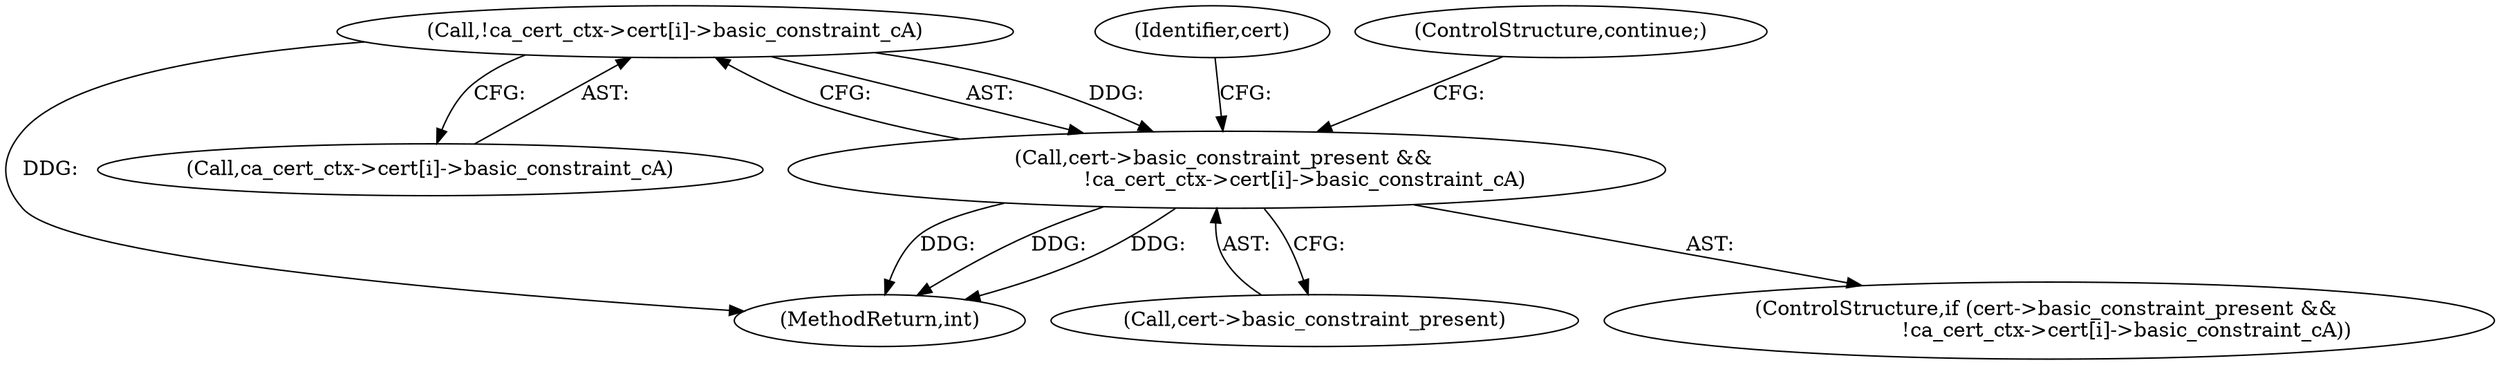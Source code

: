 digraph "0_axtls-8266_5efe2947ab45e81d84b5f707c51d1c64be52f36c_1@array" {
"1000306" [label="(Call,!ca_cert_ctx->cert[i]->basic_constraint_cA)"];
"1000302" [label="(Call,cert->basic_constraint_present && \n                        !ca_cert_ctx->cert[i]->basic_constraint_cA)"];
"1000307" [label="(Call,ca_cert_ctx->cert[i]->basic_constraint_cA)"];
"1000301" [label="(ControlStructure,if (cert->basic_constraint_present && \n                        !ca_cert_ctx->cert[i]->basic_constraint_cA))"];
"1000302" [label="(Call,cert->basic_constraint_present && \n                        !ca_cert_ctx->cert[i]->basic_constraint_cA)"];
"1000314" [label="(ControlStructure,continue;)"];
"1000303" [label="(Call,cert->basic_constraint_present)"];
"1000306" [label="(Call,!ca_cert_ctx->cert[i]->basic_constraint_cA)"];
"1000496" [label="(MethodReturn,int)"];
"1000319" [label="(Identifier,cert)"];
"1000306" -> "1000302"  [label="AST: "];
"1000306" -> "1000307"  [label="CFG: "];
"1000307" -> "1000306"  [label="AST: "];
"1000302" -> "1000306"  [label="CFG: "];
"1000306" -> "1000496"  [label="DDG: "];
"1000306" -> "1000302"  [label="DDG: "];
"1000302" -> "1000301"  [label="AST: "];
"1000302" -> "1000303"  [label="CFG: "];
"1000303" -> "1000302"  [label="AST: "];
"1000314" -> "1000302"  [label="CFG: "];
"1000319" -> "1000302"  [label="CFG: "];
"1000302" -> "1000496"  [label="DDG: "];
"1000302" -> "1000496"  [label="DDG: "];
"1000302" -> "1000496"  [label="DDG: "];
}
